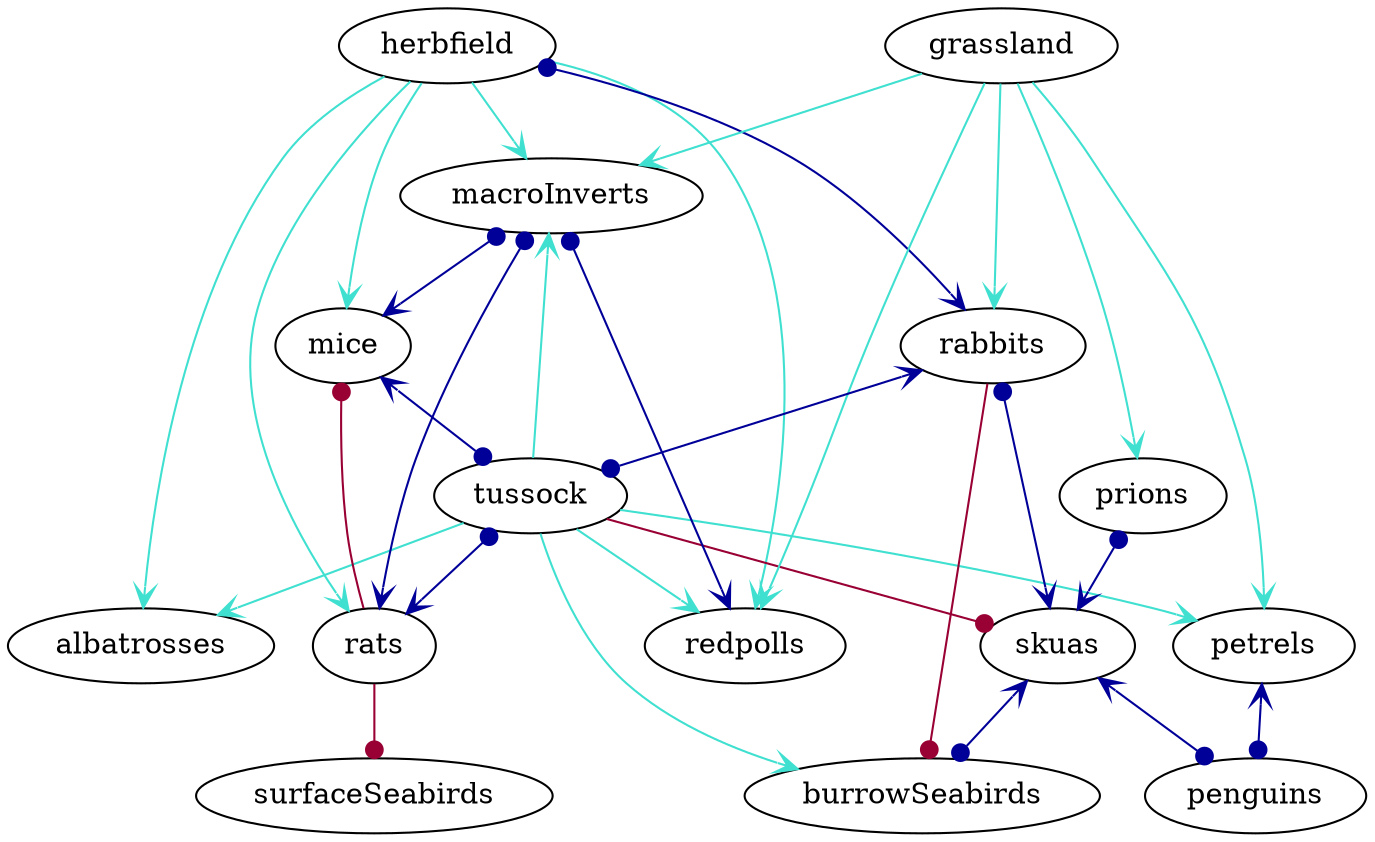 digraph {
edge [dir=both];
"herbfield" -> "albatrosses" [arrowhead=vee, arrowtail=none, color="#40e0d0"];
"tussock" -> "albatrosses" [arrowhead=vee, arrowtail=none, color="#40e0d0"];
"grassland" -> "prions" [arrowhead=vee, arrowtail=none, color="#40e0d0"];
"prions" -> "skuas" [arrowhead=vee, arrowtail=dot, color="#000099"];
"macroInverts" -> "mice" [arrowhead=vee, arrowtail=dot, color="#000099"];
"tussock" -> "macroInverts" [arrowhead=vee, arrowtail=none, color="#40e0d0"];
"macroInverts" -> "rats" [arrowhead=vee, arrowtail=dot, color="#000099"];
"grassland" -> "macroInverts" [arrowhead=vee, arrowtail=none, color="#40e0d0"];
"herbfield" -> "macroInverts" [arrowhead=vee, arrowtail=none, color="#40e0d0"];
"macroInverts" -> "redpolls" [arrowhead=vee, arrowtail=dot, color="#000099"];
"mice" -> "tussock" [arrowhead=dot, arrowtail=vee, color="#000099"];
"rats" -> "mice" [arrowhead=dot, arrowtail=none, color="#990033"];
"herbfield" -> "mice" [arrowhead=vee, arrowtail=none, color="#40e0d0"];
"grassland" -> "petrels" [arrowhead=vee, arrowtail=none, color="#40e0d0"];
"petrels" -> "penguins" [arrowhead=dot, arrowtail=vee, color="#000099"];
"tussock" -> "petrels" [arrowhead=vee, arrowtail=none, color="#40e0d0"];
"herbfield" -> "rabbits" [arrowhead=vee, arrowtail=dot, color="#000099"];
"herbfield" -> "rats" [arrowhead=vee, arrowtail=none, color="#40e0d0"];
"herbfield" -> "redpolls" [arrowhead=vee, arrowtail=none, color="#40e0d0"];
"grassland" -> "rabbits" [arrowhead=vee, arrowtail=none, color="#40e0d0"];
"grassland" -> "redpolls" [arrowhead=vee, arrowtail=none, color="#40e0d0"];
"rabbits" -> "tussock" [arrowhead=dot, arrowtail=vee, color="#000099"];
"rabbits" -> "burrowSeabirds" [arrowhead=dot, arrowtail=none, color="#990033"];
"rabbits" -> "skuas" [arrowhead=vee, arrowtail=dot, color="#000099"];
"skuas" -> "penguins" [arrowhead=dot, arrowtail=vee, color="#000099"];
"tussock" -> "skuas" [arrowhead=dot, arrowtail=none, color="#990033"];
"skuas" -> "burrowSeabirds" [arrowhead=dot, arrowtail=vee, color="#000099"];
"rats" -> "surfaceSeabirds" [arrowhead=dot, arrowtail=none, color="#990033"];
"tussock" -> "rats" [arrowhead=vee, arrowtail=dot, color="#000099"];
"tussock" -> "burrowSeabirds" [arrowhead=vee, arrowtail=none, color="#40e0d0"];
"tussock" -> "redpolls" [arrowhead=vee, arrowtail=none, color="#40e0d0"];
}
